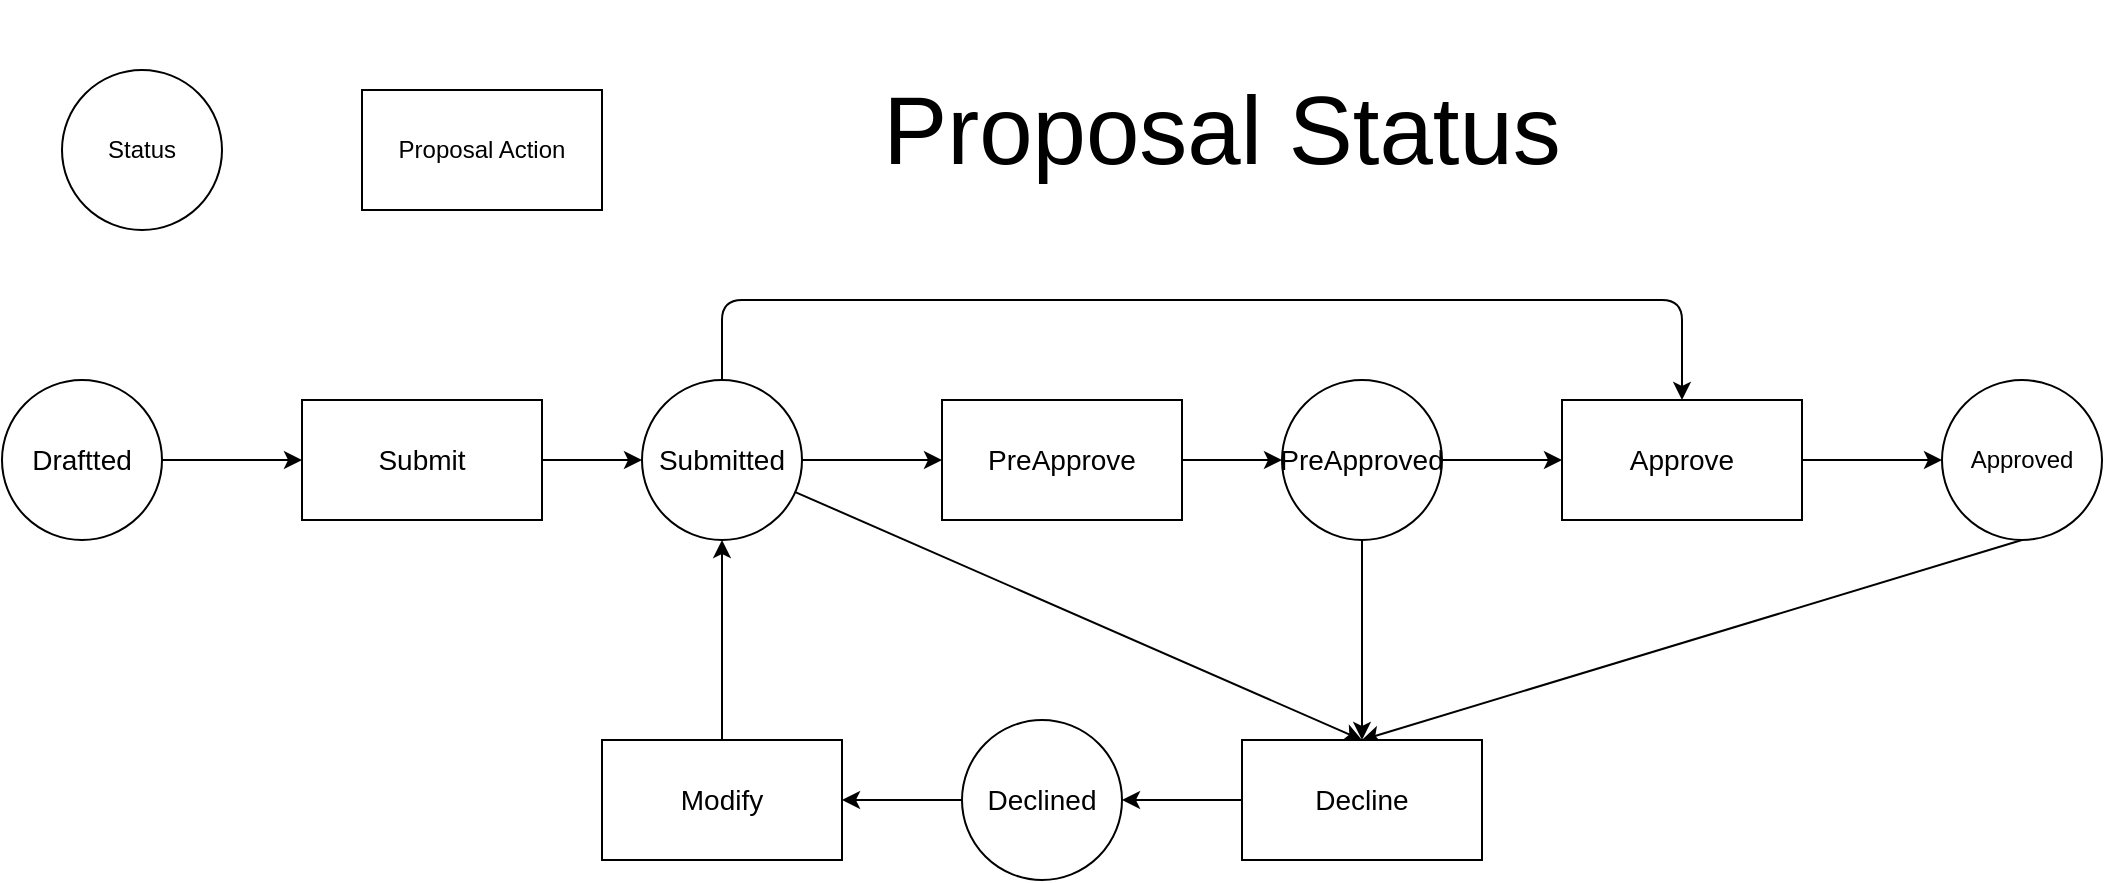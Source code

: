 <mxfile>
    <diagram id="3gBDNnQNLf6MVij4jYHM" name="Page-1">
        <mxGraphModel dx="1374" dy="764" grid="1" gridSize="10" guides="1" tooltips="1" connect="1" arrows="1" fold="1" page="1" pageScale="1" pageWidth="1100" pageHeight="850" math="0" shadow="0">
            <root>
                <mxCell id="0"/>
                <mxCell id="1" parent="0"/>
                <mxCell id="2" value="&lt;font style=&quot;font-size: 48px&quot;&gt;Proposal Status&lt;/font&gt;" style="text;html=1;strokeColor=none;fillColor=none;align=center;verticalAlign=middle;whiteSpace=wrap;rounded=0;" vertex="1" parent="1">
                    <mxGeometry x="440" y="30" width="400" height="130" as="geometry"/>
                </mxCell>
                <mxCell id="3" value="Status" style="ellipse;whiteSpace=wrap;html=1;aspect=fixed;" vertex="1" parent="1">
                    <mxGeometry x="60" y="65" width="80" height="80" as="geometry"/>
                </mxCell>
                <mxCell id="4" value="Proposal Action" style="rounded=0;whiteSpace=wrap;html=1;" vertex="1" parent="1">
                    <mxGeometry x="210" y="75" width="120" height="60" as="geometry"/>
                </mxCell>
                <mxCell id="18" style="edgeStyle=none;html=1;entryX=0;entryY=0.5;entryDx=0;entryDy=0;" edge="1" parent="1" source="5" target="6">
                    <mxGeometry relative="1" as="geometry"/>
                </mxCell>
                <mxCell id="5" value="&lt;font style=&quot;font-size: 14px&quot;&gt;Draftted&lt;/font&gt;" style="ellipse;whiteSpace=wrap;html=1;aspect=fixed;" vertex="1" parent="1">
                    <mxGeometry x="30" y="220" width="80" height="80" as="geometry"/>
                </mxCell>
                <mxCell id="19" style="edgeStyle=none;html=1;entryX=0;entryY=0.5;entryDx=0;entryDy=0;" edge="1" parent="1" source="6" target="7">
                    <mxGeometry relative="1" as="geometry"/>
                </mxCell>
                <mxCell id="6" value="&lt;font style=&quot;font-size: 14px&quot;&gt;Submit&lt;/font&gt;" style="rounded=0;whiteSpace=wrap;html=1;" vertex="1" parent="1">
                    <mxGeometry x="180" y="230" width="120" height="60" as="geometry"/>
                </mxCell>
                <mxCell id="23" style="edgeStyle=none;html=1;entryX=0;entryY=0.5;entryDx=0;entryDy=0;" edge="1" parent="1" source="7" target="22">
                    <mxGeometry relative="1" as="geometry">
                        <Array as="points"/>
                    </mxGeometry>
                </mxCell>
                <mxCell id="30" style="edgeStyle=none;html=1;entryX=0.5;entryY=0;entryDx=0;entryDy=0;" edge="1" parent="1" source="7" target="28">
                    <mxGeometry relative="1" as="geometry"/>
                </mxCell>
                <mxCell id="39" style="edgeStyle=none;html=1;entryX=0.5;entryY=0;entryDx=0;entryDy=0;" edge="1" parent="1" source="7" target="25">
                    <mxGeometry relative="1" as="geometry">
                        <Array as="points">
                            <mxPoint x="390" y="180"/>
                            <mxPoint x="630" y="180"/>
                            <mxPoint x="870" y="180"/>
                        </Array>
                    </mxGeometry>
                </mxCell>
                <mxCell id="7" value="&lt;font style=&quot;font-size: 14px&quot;&gt;Submitted&lt;/font&gt;" style="ellipse;whiteSpace=wrap;html=1;aspect=fixed;" vertex="1" parent="1">
                    <mxGeometry x="350" y="220" width="80" height="80" as="geometry"/>
                </mxCell>
                <mxCell id="10" value="Approved" style="ellipse;whiteSpace=wrap;html=1;aspect=fixed;" vertex="1" parent="1">
                    <mxGeometry x="1000" y="220" width="80" height="80" as="geometry"/>
                </mxCell>
                <mxCell id="38" style="edgeStyle=none;html=1;entryX=1;entryY=0.5;entryDx=0;entryDy=0;" edge="1" parent="1" source="15" target="36">
                    <mxGeometry relative="1" as="geometry"/>
                </mxCell>
                <mxCell id="15" value="&lt;font style=&quot;font-size: 14px&quot;&gt;Declined&lt;/font&gt;" style="ellipse;whiteSpace=wrap;html=1;aspect=fixed;" vertex="1" parent="1">
                    <mxGeometry x="510" y="390" width="80" height="80" as="geometry"/>
                </mxCell>
                <mxCell id="26" style="edgeStyle=none;html=1;entryX=0;entryY=0.5;entryDx=0;entryDy=0;" edge="1" parent="1" source="17" target="25">
                    <mxGeometry relative="1" as="geometry"/>
                </mxCell>
                <mxCell id="32" style="edgeStyle=none;html=1;entryX=0.5;entryY=0;entryDx=0;entryDy=0;" edge="1" parent="1" source="17" target="28">
                    <mxGeometry relative="1" as="geometry"/>
                </mxCell>
                <mxCell id="17" value="&lt;font style=&quot;font-size: 14px&quot;&gt;PreApproved&lt;/font&gt;" style="ellipse;whiteSpace=wrap;html=1;aspect=fixed;" vertex="1" parent="1">
                    <mxGeometry x="670" y="220" width="80" height="80" as="geometry"/>
                </mxCell>
                <mxCell id="24" style="edgeStyle=none;html=1;entryX=0;entryY=0.5;entryDx=0;entryDy=0;" edge="1" parent="1" source="22" target="17">
                    <mxGeometry relative="1" as="geometry">
                        <mxPoint x="690" y="140" as="targetPoint"/>
                    </mxGeometry>
                </mxCell>
                <mxCell id="22" value="&lt;font style=&quot;font-size: 14px&quot;&gt;PreApprove&lt;/font&gt;" style="rounded=0;whiteSpace=wrap;html=1;" vertex="1" parent="1">
                    <mxGeometry x="500" y="230" width="120" height="60" as="geometry"/>
                </mxCell>
                <mxCell id="27" style="edgeStyle=none;html=1;entryX=0;entryY=0.5;entryDx=0;entryDy=0;" edge="1" parent="1" source="25" target="10">
                    <mxGeometry relative="1" as="geometry"/>
                </mxCell>
                <mxCell id="33" style="edgeStyle=none;html=1;entryX=0.5;entryY=0;entryDx=0;entryDy=0;exitX=0.5;exitY=1;exitDx=0;exitDy=0;" edge="1" parent="1" source="10" target="28">
                    <mxGeometry relative="1" as="geometry"/>
                </mxCell>
                <mxCell id="25" value="&lt;font style=&quot;font-size: 14px&quot;&gt;Approve&lt;/font&gt;" style="rounded=0;whiteSpace=wrap;html=1;" vertex="1" parent="1">
                    <mxGeometry x="810" y="230" width="120" height="60" as="geometry"/>
                </mxCell>
                <mxCell id="31" style="edgeStyle=none;html=1;" edge="1" parent="1" source="28" target="15">
                    <mxGeometry relative="1" as="geometry"/>
                </mxCell>
                <mxCell id="28" value="&lt;font style=&quot;font-size: 14px&quot;&gt;Decline&lt;br&gt;&lt;/font&gt;" style="rounded=0;whiteSpace=wrap;html=1;" vertex="1" parent="1">
                    <mxGeometry x="650" y="400" width="120" height="60" as="geometry"/>
                </mxCell>
                <mxCell id="37" style="edgeStyle=none;html=1;entryX=0.5;entryY=1;entryDx=0;entryDy=0;" edge="1" parent="1" source="36" target="7">
                    <mxGeometry relative="1" as="geometry"/>
                </mxCell>
                <mxCell id="36" value="&lt;font style=&quot;font-size: 14px&quot;&gt;Modify&lt;/font&gt;" style="rounded=0;whiteSpace=wrap;html=1;" vertex="1" parent="1">
                    <mxGeometry x="330" y="400" width="120" height="60" as="geometry"/>
                </mxCell>
            </root>
        </mxGraphModel>
    </diagram>
</mxfile>